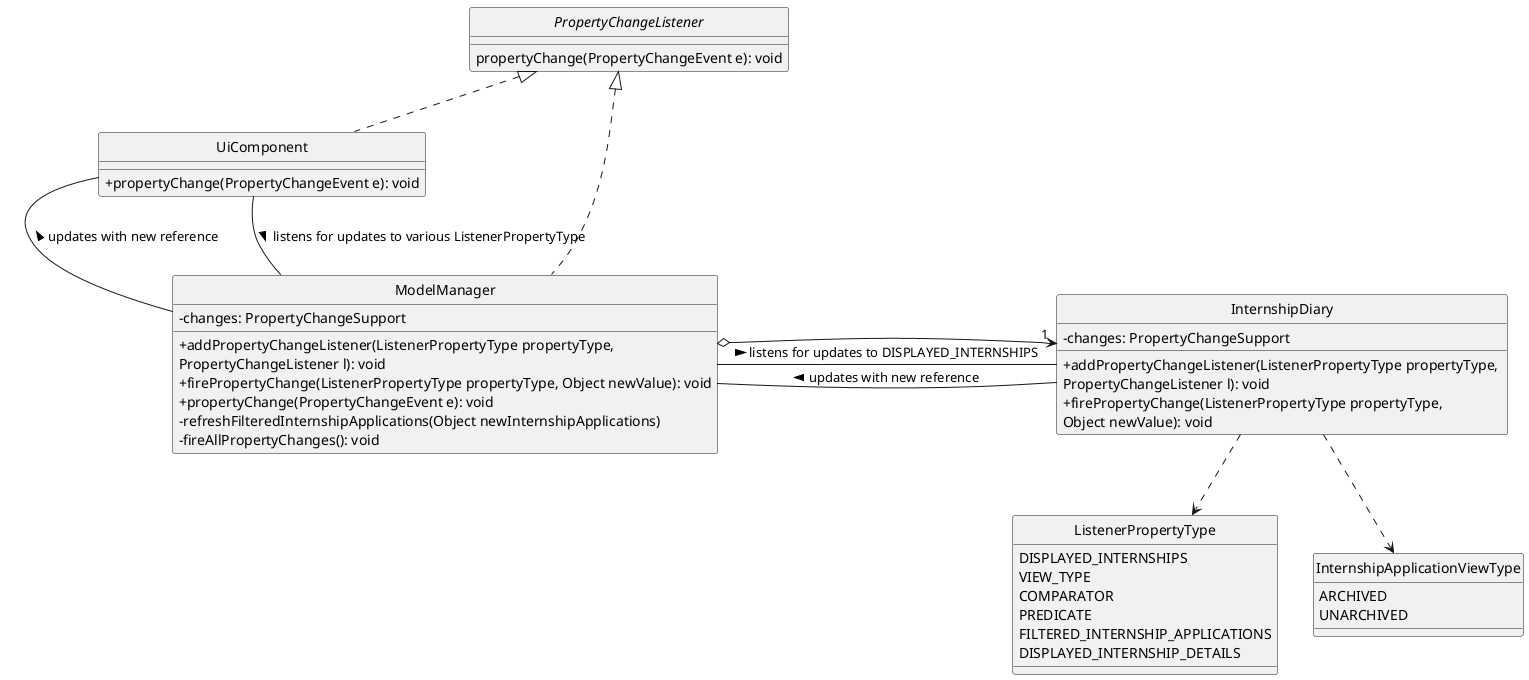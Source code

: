 @startuml

hide circle
skinparam classAttributeIconSize 0

Class InternshipDiary {
    - changes: PropertyChangeSupport
    + addPropertyChangeListener(ListenerPropertyType propertyType, \nPropertyChangeListener l): void
    + firePropertyChange(ListenerPropertyType propertyType, \nObject newValue): void
}

Class ModelManager implements PropertyChangeListener {
    - changes: PropertyChangeSupport
    + addPropertyChangeListener(ListenerPropertyType propertyType, \nPropertyChangeListener l): void
    + firePropertyChange(ListenerPropertyType propertyType, Object newValue): void
    + propertyChange(PropertyChangeEvent e): void
    - refreshFilteredInternshipApplications(Object newInternshipApplications)
    - fireAllPropertyChanges(): void
}

Class UiComponent implements PropertyChangeListener {
    + propertyChange(PropertyChangeEvent e): void
}

interface PropertyChangeListener {
    propertyChange(PropertyChangeEvent e): void
}

enum ListenerPropertyType {
    DISPLAYED_INTERNSHIPS
    VIEW_TYPE
    COMPARATOR
    PREDICATE
    FILTERED_INTERNSHIP_APPLICATIONS
    DISPLAYED_INTERNSHIP_DETAILS
}

enum InternshipApplicationViewType {
    ARCHIVED
    UNARCHIVED
}

ModelManager o--> "1" InternshipDiary

InternshipDiary ..> InternshipApplicationViewType
InternshipDiary ..> ListenerPropertyType

ModelManager -up- UiComponent: updates with new reference >
UiComponent -- ModelManager: listens for updates to various ListenerPropertyType >

InternshipDiary -- ModelManager: updates with new reference >
ModelManager -left- InternshipDiary: listens for updates to DISPLAYED_INTERNSHIPS >

ModelManager -[hidden]up-> PropertyChangeListener

'        logic.addPropertyChangeListener(FILTERED_INTERNSHIP_APPLICATIONS, internshipApplicationListPanel);
'        logic.addPropertyChangeListener(FILTERED_INTERNSHIP_APPLICATIONS, statisticsWindow);
'        logic.addPropertyChangeListener(FILTERED_INTERNSHIP_APPLICATIONS, statisticsBarFooter);
'        logic.addPropertyChangeListener(COMPARATOR, comparatorDisplayFooter);
'        logic.addPropertyChangeListener(PREDICATE, predicateDisplayFooter);
'        logic.addPropertyChangeListener(PREDICATE, internshipApplicationDetailSetter);
'        logic.addPropertyChangeListener(VIEW_TYPE, viewDisplayFooter);
'        logic.addPropertyChangeListener(DISPLAYED_INTERNSHIP_DETAIL, internshipApplicationDetailSetter);



@enduml
